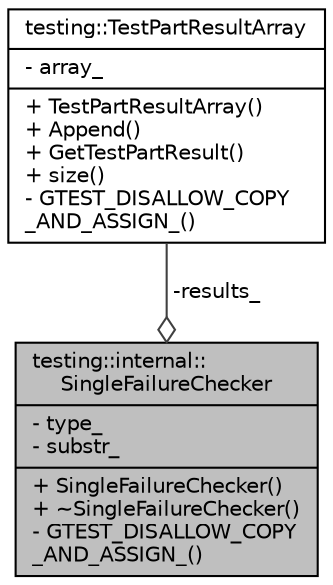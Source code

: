 digraph "testing::internal::SingleFailureChecker"
{
  edge [fontname="Helvetica",fontsize="10",labelfontname="Helvetica",labelfontsize="10"];
  node [fontname="Helvetica",fontsize="10",shape=record];
  Node1 [label="{testing::internal::\lSingleFailureChecker\n|- type_\l- substr_\l|+ SingleFailureChecker()\l+ ~SingleFailureChecker()\l- GTEST_DISALLOW_COPY\l_AND_ASSIGN_()\l}",height=0.2,width=0.4,color="black", fillcolor="grey75", style="filled", fontcolor="black"];
  Node2 -> Node1 [color="grey25",fontsize="10",style="solid",label=" -results_" ,arrowhead="odiamond",fontname="Helvetica"];
  Node2 [label="{testing::TestPartResultArray\n|- array_\l|+ TestPartResultArray()\l+ Append()\l+ GetTestPartResult()\l+ size()\l- GTEST_DISALLOW_COPY\l_AND_ASSIGN_()\l}",height=0.2,width=0.4,color="black", fillcolor="white", style="filled",URL="$d4/d5d/classtesting_1_1_test_part_result_array.html"];
}
